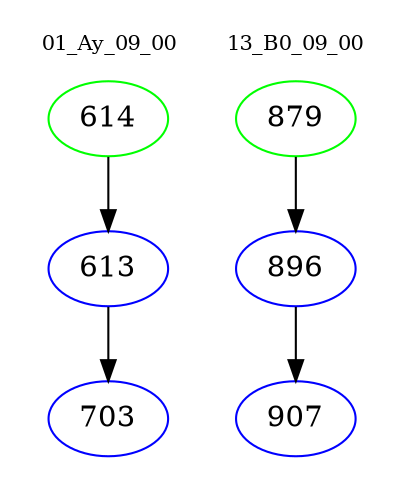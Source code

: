 digraph{
subgraph cluster_0 {
color = white
label = "01_Ay_09_00";
fontsize=10;
T0_614 [label="614", color="green"]
T0_614 -> T0_613 [color="black"]
T0_613 [label="613", color="blue"]
T0_613 -> T0_703 [color="black"]
T0_703 [label="703", color="blue"]
}
subgraph cluster_1 {
color = white
label = "13_B0_09_00";
fontsize=10;
T1_879 [label="879", color="green"]
T1_879 -> T1_896 [color="black"]
T1_896 [label="896", color="blue"]
T1_896 -> T1_907 [color="black"]
T1_907 [label="907", color="blue"]
}
}
